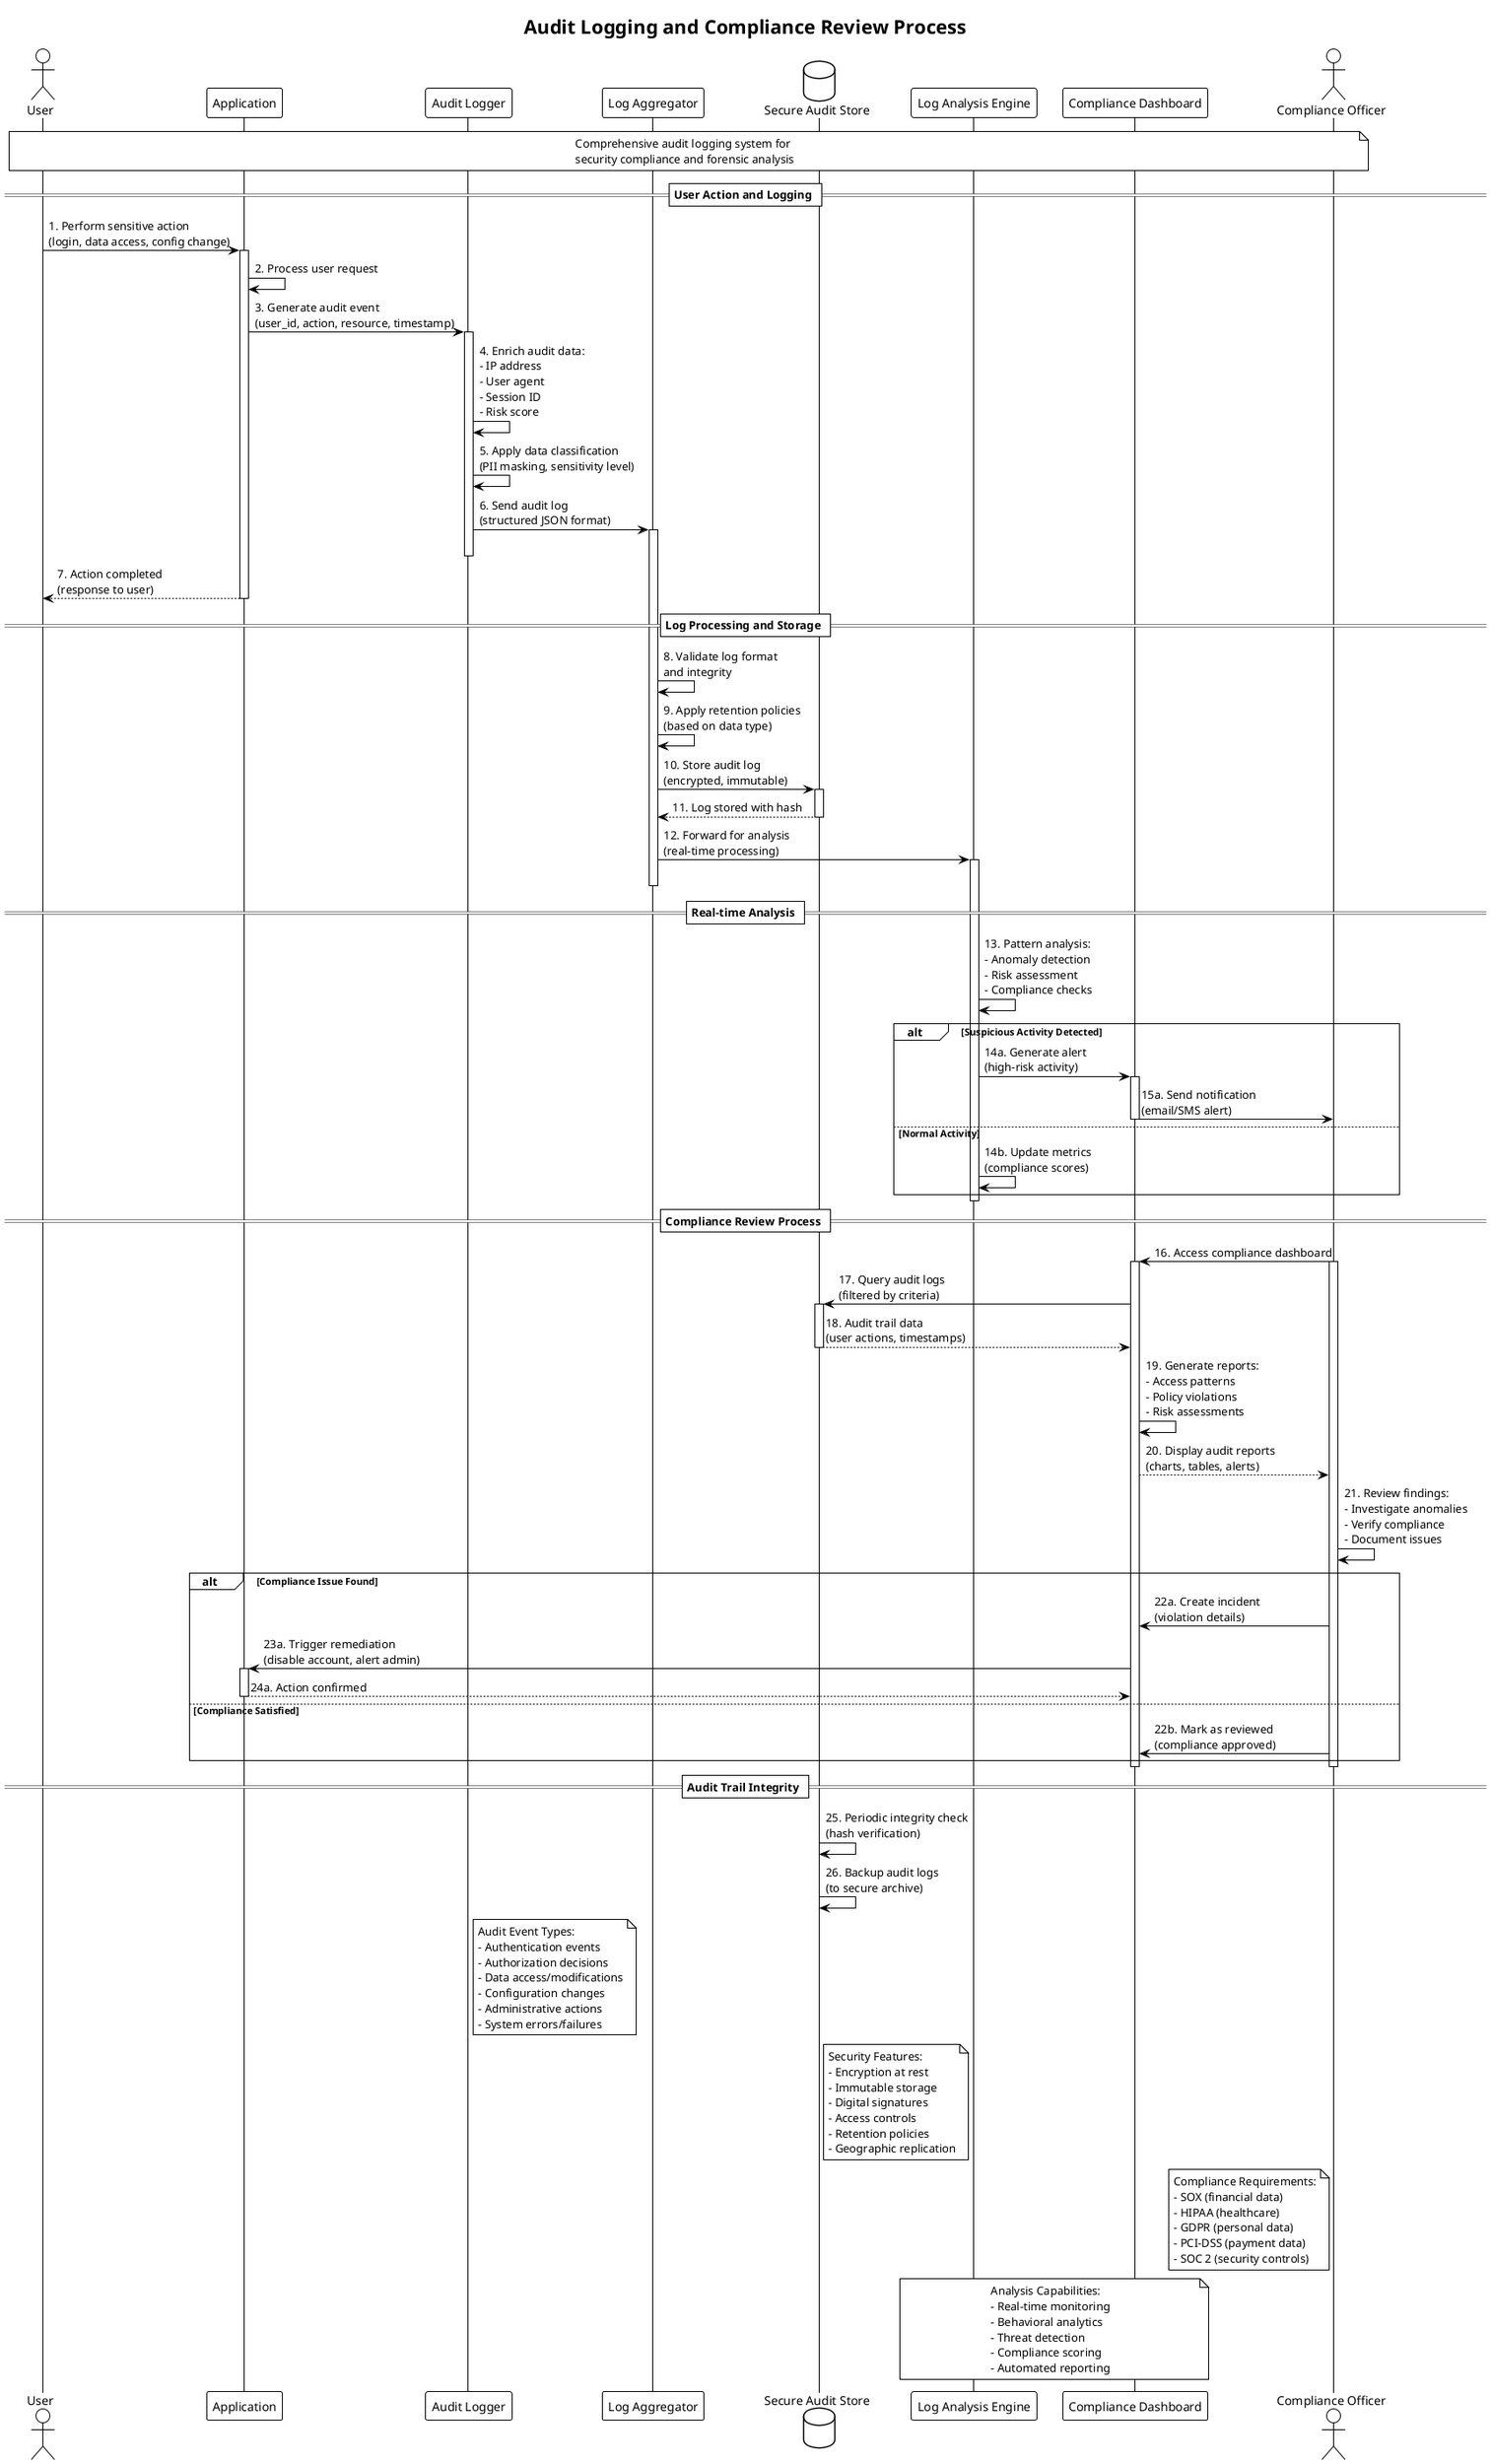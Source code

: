 @startuml
!theme plain
title Audit Logging and Compliance Review Process

actor "User" as user
participant "Application" as app
participant "Audit Logger" as logger
participant "Log Aggregator" as aggregator
database "Secure Audit Store" as auditdb
participant "Log Analysis Engine" as analyzer
participant "Compliance Dashboard" as dashboard
actor "Compliance Officer" as officer

note over user, officer
  Comprehensive audit logging system for
  security compliance and forensic analysis
end note

== User Action and Logging ==

user -> app: 1. Perform sensitive action\n(login, data access, config change)
activate app

app -> app: 2. Process user request

app -> logger: 3. Generate audit event\n(user_id, action, resource, timestamp)
activate logger

logger -> logger: 4. Enrich audit data:\n- IP address\n- User agent\n- Session ID\n- Risk score

logger -> logger: 5. Apply data classification\n(PII masking, sensitivity level)

logger -> aggregator: 6. Send audit log\n(structured JSON format)
activate aggregator
deactivate logger

app --> user: 7. Action completed\n(response to user)
deactivate app

== Log Processing and Storage ==

aggregator -> aggregator: 8. Validate log format\nand integrity

aggregator -> aggregator: 9. Apply retention policies\n(based on data type)

aggregator -> auditdb: 10. Store audit log\n(encrypted, immutable)
activate auditdb
auditdb --> aggregator: 11. Log stored with hash
deactivate auditdb

aggregator -> analyzer: 12. Forward for analysis\n(real-time processing)
activate analyzer
deactivate aggregator

== Real-time Analysis ==

analyzer -> analyzer: 13. Pattern analysis:\n- Anomaly detection\n- Risk assessment\n- Compliance checks

alt Suspicious Activity Detected
    analyzer -> dashboard: 14a. Generate alert\n(high-risk activity)
    activate dashboard
    dashboard -> officer: 15a. Send notification\n(email/SMS alert)
    deactivate dashboard
else Normal Activity
    analyzer -> analyzer: 14b. Update metrics\n(compliance scores)
end

deactivate analyzer

== Compliance Review Process ==

officer -> dashboard: 16. Access compliance dashboard
activate dashboard
activate officer

dashboard -> auditdb: 17. Query audit logs\n(filtered by criteria)
activate auditdb
auditdb --> dashboard: 18. Audit trail data\n(user actions, timestamps)
deactivate auditdb

dashboard -> dashboard: 19. Generate reports:\n- Access patterns\n- Policy violations\n- Risk assessments

dashboard --> officer: 20. Display audit reports\n(charts, tables, alerts)

officer -> officer: 21. Review findings:\n- Investigate anomalies\n- Verify compliance\n- Document issues

alt Compliance Issue Found
    officer -> dashboard: 22a. Create incident\n(violation details)
    dashboard -> app: 23a. Trigger remediation\n(disable account, alert admin)
    activate app
    app --> dashboard: 24a. Action confirmed
    deactivate app
else Compliance Satisfied
    officer -> dashboard: 22b. Mark as reviewed\n(compliance approved)
end

deactivate dashboard
deactivate officer

== Audit Trail Integrity ==

auditdb -> auditdb: 25. Periodic integrity check\n(hash verification)

auditdb -> auditdb: 26. Backup audit logs\n(to secure archive)

note right of logger
  Audit Event Types:
  - Authentication events
  - Authorization decisions
  - Data access/modifications
  - Configuration changes
  - Administrative actions
  - System errors/failures
end note

note right of auditdb
  Security Features:
  - Encryption at rest
  - Immutable storage
  - Digital signatures
  - Access controls
  - Retention policies
  - Geographic replication
end note

note left of officer
  Compliance Requirements:
  - SOX (financial data)
  - HIPAA (healthcare)
  - GDPR (personal data)
  - PCI-DSS (payment data)
  - SOC 2 (security controls)
end note

note over analyzer, dashboard
  Analysis Capabilities:
  - Real-time monitoring
  - Behavioral analytics
  - Threat detection
  - Compliance scoring
  - Automated reporting
end note

@enduml
